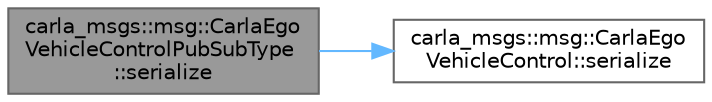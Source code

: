 digraph "carla_msgs::msg::CarlaEgoVehicleControlPubSubType::serialize"
{
 // INTERACTIVE_SVG=YES
 // LATEX_PDF_SIZE
  bgcolor="transparent";
  edge [fontname=Helvetica,fontsize=10,labelfontname=Helvetica,labelfontsize=10];
  node [fontname=Helvetica,fontsize=10,shape=box,height=0.2,width=0.4];
  rankdir="LR";
  Node1 [id="Node000001",label="carla_msgs::msg::CarlaEgo\lVehicleControlPubSubType\l::serialize",height=0.2,width=0.4,color="gray40", fillcolor="grey60", style="filled", fontcolor="black",tooltip=" "];
  Node1 -> Node2 [id="edge1_Node000001_Node000002",color="steelblue1",style="solid",tooltip=" "];
  Node2 [id="Node000002",label="carla_msgs::msg::CarlaEgo\lVehicleControl::serialize",height=0.2,width=0.4,color="grey40", fillcolor="white", style="filled",URL="$dd/d4d/classcarla__msgs_1_1msg_1_1CarlaEgoVehicleControl.html#a44b9b57638f284222745b7337f21a32f",tooltip="This function serializes an object using CDR serialization."];
}
